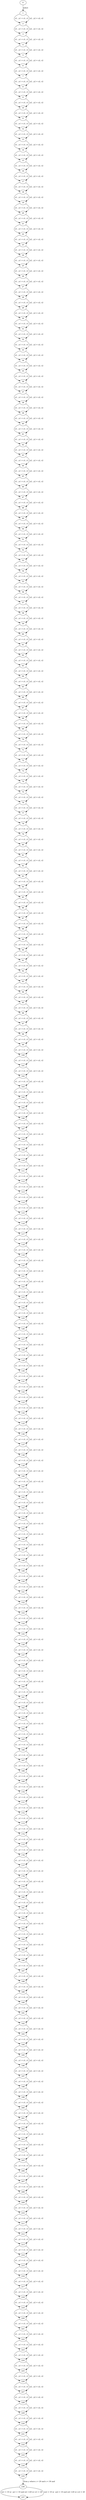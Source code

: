 digraph g{0;
1;
2;
3;
4;
5;
6;
7;
8;
9;
10;
11;
12;
13;
14;
15;
16;
17;
18;
19;
20;
21;
22;
23;
24;
25;
26;
27;
28;
29;
30;
31;
32;
33;
34;
35;
36;
37;
38;
39;
40;
41;
42;
43;
44;
45;
46;
47;
48;
49;
50;
51;
52;
53;
54;
55;
56;
57;
58;
59;
60;
61;
62;
63;
64;
65;
66;
67;
68;
69;
70;
71;
72;
73;
74;
75;
76;
77;
78;
79;
80;
81;
82;
83;
84;
85;
86;
87;
88;
89;
90;
91;
92;
93;
94;
95;
96;
97;
98;
99;
100;
101;
102;
103;
104;
105;
106;
107;
108;
109;
110;
111;
112;
113;
114;
115;
116;
117;
118;
119;
120;
121;
122;
123;
124;
125;
126;
127;
128;
129;
130;
131;
132;
133;
134;
135;
136;
137;
138;
139;
140;
141;
142;
143;
144;
145;
146;
147;
148;
149;
150;
151;
152;
153;
154;
155;
156;
157;
158;
159;
160;
161;
162;
163;
164;
165;
166;
167;
168;
169;
170;
171;
172;
173;
174;
175;
176;
177;
178;
179;
180;
181;
182;
183;
184;
185;
186;
187;
188;
189;
190;
191;
192;
193;
194;
195;
196;
197;
198;
199;
200;
201;
202;
203;
204;
205;
206;
207;
208;
209;
210;
211;
212;
213;
214;
215;
216;
217;
218;
219;
220;
221;
222;
223;
224;
225;
226;
227;
228;
229;
230;
231;
232;
233;
234;
235;
236;
237;
0 -> 1 [ label="select "];
1 -> 2 [ label=" x1 , y1 + z1, c1 "];
1 -> 2 [ label=" x2 , y2 + z2, c2 "];
2 -> 3 [ label=" x1 , y1 + z1, c1 "];
2 -> 3 [ label=" x2 , y2 + z2, c2 "];
3 -> 4 [ label=" x1 , y1 + z1, c1 "];
3 -> 4 [ label=" x2 , y2 + z2, c2 "];
4 -> 5 [ label=" x1 , y1 + z1, c1 "];
4 -> 5 [ label=" x2 , y2 + z2, c2 "];
5 -> 6 [ label=" x1 , y1 + z1, c1 "];
5 -> 6 [ label=" x2 , y2 + z2, c2 "];
6 -> 7 [ label=" x1 , y1 + z1, c1 "];
6 -> 7 [ label=" x2 , y2 + z2, c2 "];
7 -> 8 [ label=" x1 , y1 + z1, c1 "];
7 -> 8 [ label=" x2 , y2 + z2, c2 "];
8 -> 9 [ label=" x1 , y1 + z1, c1 "];
8 -> 9 [ label=" x2 , y2 + z2, c2 "];
9 -> 10 [ label=" x1 , y1 + z1, c1 "];
9 -> 10 [ label=" x2 , y2 + z2, c2 "];
10 -> 11 [ label=" x1 , y1 + z1, c1 "];
10 -> 11 [ label=" x2 , y2 + z2, c2 "];
11 -> 12 [ label=" x1 , y1 + z1, c1 "];
11 -> 12 [ label=" x2 , y2 + z2, c2 "];
12 -> 13 [ label=" x1 , y1 + z1, c1 "];
12 -> 13 [ label=" x2 , y2 + z2, c2 "];
13 -> 14 [ label=" x1 , y1 + z1, c1 "];
13 -> 14 [ label=" x2 , y2 + z2, c2 "];
14 -> 15 [ label=" x1 , y1 + z1, c1 "];
14 -> 15 [ label=" x2 , y2 + z2, c2 "];
15 -> 16 [ label=" x1 , y1 + z1, c1 "];
15 -> 16 [ label=" x2 , y2 + z2, c2 "];
16 -> 17 [ label=" x1 , y1 + z1, c1 "];
16 -> 17 [ label=" x2 , y2 + z2, c2 "];
17 -> 18 [ label=" x1 , y1 + z1, c1 "];
17 -> 18 [ label=" x2 , y2 + z2, c2 "];
18 -> 19 [ label=" x1 , y1 + z1, c1 "];
18 -> 19 [ label=" x2 , y2 + z2, c2 "];
19 -> 20 [ label=" x1 , y1 + z1, c1 "];
19 -> 20 [ label=" x2 , y2 + z2, c2 "];
20 -> 21 [ label=" x1 , y1 + z1, c1 "];
20 -> 21 [ label=" x2 , y2 + z2, c2 "];
21 -> 22 [ label=" x1 , y1 + z1, c1 "];
21 -> 22 [ label=" x2 , y2 + z2, c2 "];
22 -> 23 [ label=" x1 , y1 + z1, c1 "];
22 -> 23 [ label=" x2 , y2 + z2, c2 "];
23 -> 24 [ label=" x1 , y1 + z1, c1 "];
23 -> 24 [ label=" x2 , y2 + z2, c2 "];
24 -> 25 [ label=" x1 , y1 + z1, c1 "];
24 -> 25 [ label=" x2 , y2 + z2, c2 "];
25 -> 26 [ label=" x1 , y1 + z1, c1 "];
25 -> 26 [ label=" x2 , y2 + z2, c2 "];
26 -> 27 [ label=" x1 , y1 + z1, c1 "];
26 -> 27 [ label=" x2 , y2 + z2, c2 "];
27 -> 28 [ label=" x1 , y1 + z1, c1 "];
27 -> 28 [ label=" x2 , y2 + z2, c2 "];
28 -> 29 [ label=" x1 , y1 + z1, c1 "];
28 -> 29 [ label=" x2 , y2 + z2, c2 "];
29 -> 30 [ label=" x1 , y1 + z1, c1 "];
29 -> 30 [ label=" x2 , y2 + z2, c2 "];
30 -> 31 [ label=" x1 , y1 + z1, c1 "];
30 -> 31 [ label=" x2 , y2 + z2, c2 "];
31 -> 32 [ label=" x1 , y1 + z1, c1 "];
31 -> 32 [ label=" x2 , y2 + z2, c2 "];
32 -> 33 [ label=" x1 , y1 + z1, c1 "];
32 -> 33 [ label=" x2 , y2 + z2, c2 "];
33 -> 34 [ label=" x1 , y1 + z1, c1 "];
33 -> 34 [ label=" x2 , y2 + z2, c2 "];
34 -> 35 [ label=" x1 , y1 + z1, c1 "];
34 -> 35 [ label=" x2 , y2 + z2, c2 "];
35 -> 36 [ label=" x1 , y1 + z1, c1 "];
35 -> 36 [ label=" x2 , y2 + z2, c2 "];
36 -> 37 [ label=" x1 , y1 + z1, c1 "];
36 -> 37 [ label=" x2 , y2 + z2, c2 "];
37 -> 38 [ label=" x1 , y1 + z1, c1 "];
37 -> 38 [ label=" x2 , y2 + z2, c2 "];
38 -> 39 [ label=" x1 , y1 + z1, c1 "];
38 -> 39 [ label=" x2 , y2 + z2, c2 "];
39 -> 40 [ label=" x1 , y1 + z1, c1 "];
39 -> 40 [ label=" x2 , y2 + z2, c2 "];
40 -> 41 [ label=" x1 , y1 + z1, c1 "];
40 -> 41 [ label=" x2 , y2 + z2, c2 "];
41 -> 42 [ label=" x1 , y1 + z1, c1 "];
41 -> 42 [ label=" x2 , y2 + z2, c2 "];
42 -> 43 [ label=" x1 , y1 + z1, c1 "];
42 -> 43 [ label=" x2 , y2 + z2, c2 "];
43 -> 44 [ label=" x1 , y1 + z1, c1 "];
43 -> 44 [ label=" x2 , y2 + z2, c2 "];
44 -> 45 [ label=" x1 , y1 + z1, c1 "];
44 -> 45 [ label=" x2 , y2 + z2, c2 "];
45 -> 46 [ label=" x1 , y1 + z1, c1 "];
45 -> 46 [ label=" x2 , y2 + z2, c2 "];
46 -> 47 [ label=" x1 , y1 + z1, c1 "];
46 -> 47 [ label=" x2 , y2 + z2, c2 "];
47 -> 48 [ label=" x1 , y1 + z1, c1 "];
47 -> 48 [ label=" x2 , y2 + z2, c2 "];
48 -> 49 [ label=" x1 , y1 + z1, c1 "];
48 -> 49 [ label=" x2 , y2 + z2, c2 "];
49 -> 50 [ label=" x1 , y1 + z1, c1 "];
49 -> 50 [ label=" x2 , y2 + z2, c2 "];
50 -> 51 [ label=" x1 , y1 + z1, c1 "];
50 -> 51 [ label=" x2 , y2 + z2, c2 "];
51 -> 52 [ label=" x1 , y1 + z1, c1 "];
51 -> 52 [ label=" x2 , y2 + z2, c2 "];
52 -> 53 [ label=" x1 , y1 + z1, c1 "];
52 -> 53 [ label=" x2 , y2 + z2, c2 "];
53 -> 54 [ label=" x1 , y1 + z1, c1 "];
53 -> 54 [ label=" x2 , y2 + z2, c2 "];
54 -> 55 [ label=" x1 , y1 + z1, c1 "];
54 -> 55 [ label=" x2 , y2 + z2, c2 "];
55 -> 56 [ label=" x1 , y1 + z1, c1 "];
55 -> 56 [ label=" x2 , y2 + z2, c2 "];
56 -> 57 [ label=" x1 , y1 + z1, c1 "];
56 -> 57 [ label=" x2 , y2 + z2, c2 "];
57 -> 58 [ label=" x1 , y1 + z1, c1 "];
57 -> 58 [ label=" x2 , y2 + z2, c2 "];
58 -> 59 [ label=" x1 , y1 + z1, c1 "];
58 -> 59 [ label=" x2 , y2 + z2, c2 "];
59 -> 60 [ label=" x1 , y1 + z1, c1 "];
59 -> 60 [ label=" x2 , y2 + z2, c2 "];
60 -> 61 [ label=" x1 , y1 + z1, c1 "];
60 -> 61 [ label=" x2 , y2 + z2, c2 "];
61 -> 62 [ label=" x1 , y1 + z1, c1 "];
61 -> 62 [ label=" x2 , y2 + z2, c2 "];
62 -> 63 [ label=" x1 , y1 + z1, c1 "];
62 -> 63 [ label=" x2 , y2 + z2, c2 "];
63 -> 64 [ label=" x1 , y1 + z1, c1 "];
63 -> 64 [ label=" x2 , y2 + z2, c2 "];
64 -> 65 [ label=" x1 , y1 + z1, c1 "];
64 -> 65 [ label=" x2 , y2 + z2, c2 "];
65 -> 66 [ label=" x1 , y1 + z1, c1 "];
65 -> 66 [ label=" x2 , y2 + z2, c2 "];
66 -> 67 [ label=" x1 , y1 + z1, c1 "];
66 -> 67 [ label=" x2 , y2 + z2, c2 "];
67 -> 68 [ label=" x1 , y1 + z1, c1 "];
67 -> 68 [ label=" x2 , y2 + z2, c2 "];
68 -> 69 [ label=" x1 , y1 + z1, c1 "];
68 -> 69 [ label=" x2 , y2 + z2, c2 "];
69 -> 70 [ label=" x1 , y1 + z1, c1 "];
69 -> 70 [ label=" x2 , y2 + z2, c2 "];
70 -> 71 [ label=" x1 , y1 + z1, c1 "];
70 -> 71 [ label=" x2 , y2 + z2, c2 "];
71 -> 72 [ label=" x1 , y1 + z1, c1 "];
71 -> 72 [ label=" x2 , y2 + z2, c2 "];
72 -> 73 [ label=" x1 , y1 + z1, c1 "];
72 -> 73 [ label=" x2 , y2 + z2, c2 "];
73 -> 74 [ label=" x1 , y1 + z1, c1 "];
73 -> 74 [ label=" x2 , y2 + z2, c2 "];
74 -> 75 [ label=" x1 , y1 + z1, c1 "];
74 -> 75 [ label=" x2 , y2 + z2, c2 "];
75 -> 76 [ label=" x1 , y1 + z1, c1 "];
75 -> 76 [ label=" x2 , y2 + z2, c2 "];
76 -> 77 [ label=" x1 , y1 + z1, c1 "];
76 -> 77 [ label=" x2 , y2 + z2, c2 "];
77 -> 78 [ label=" x1 , y1 + z1, c1 "];
77 -> 78 [ label=" x2 , y2 + z2, c2 "];
78 -> 79 [ label=" x1 , y1 + z1, c1 "];
78 -> 79 [ label=" x2 , y2 + z2, c2 "];
79 -> 80 [ label=" x1 , y1 + z1, c1 "];
79 -> 80 [ label=" x2 , y2 + z2, c2 "];
80 -> 81 [ label=" x1 , y1 + z1, c1 "];
80 -> 81 [ label=" x2 , y2 + z2, c2 "];
81 -> 82 [ label=" x1 , y1 + z1, c1 "];
81 -> 82 [ label=" x2 , y2 + z2, c2 "];
82 -> 83 [ label=" x1 , y1 + z1, c1 "];
82 -> 83 [ label=" x2 , y2 + z2, c2 "];
83 -> 84 [ label=" x1 , y1 + z1, c1 "];
83 -> 84 [ label=" x2 , y2 + z2, c2 "];
84 -> 85 [ label=" x1 , y1 + z1, c1 "];
84 -> 85 [ label=" x2 , y2 + z2, c2 "];
85 -> 86 [ label=" x1 , y1 + z1, c1 "];
85 -> 86 [ label=" x2 , y2 + z2, c2 "];
86 -> 87 [ label=" x1 , y1 + z1, c1 "];
86 -> 87 [ label=" x2 , y2 + z2, c2 "];
87 -> 88 [ label=" x1 , y1 + z1, c1 "];
87 -> 88 [ label=" x2 , y2 + z2, c2 "];
88 -> 89 [ label=" x1 , y1 + z1, c1 "];
88 -> 89 [ label=" x2 , y2 + z2, c2 "];
89 -> 90 [ label=" x1 , y1 + z1, c1 "];
89 -> 90 [ label=" x2 , y2 + z2, c2 "];
90 -> 91 [ label=" x1 , y1 + z1, c1 "];
90 -> 91 [ label=" x2 , y2 + z2, c2 "];
91 -> 92 [ label=" x1 , y1 + z1, c1 "];
91 -> 92 [ label=" x2 , y2 + z2, c2 "];
92 -> 93 [ label=" x1 , y1 + z1, c1 "];
92 -> 93 [ label=" x2 , y2 + z2, c2 "];
93 -> 94 [ label=" x1 , y1 + z1, c1 "];
93 -> 94 [ label=" x2 , y2 + z2, c2 "];
94 -> 95 [ label=" x1 , y1 + z1, c1 "];
94 -> 95 [ label=" x2 , y2 + z2, c2 "];
95 -> 96 [ label=" x1 , y1 + z1, c1 "];
95 -> 96 [ label=" x2 , y2 + z2, c2 "];
96 -> 97 [ label=" x1 , y1 + z1, c1 "];
96 -> 97 [ label=" x2 , y2 + z2, c2 "];
97 -> 98 [ label=" x1 , y1 + z1, c1 "];
97 -> 98 [ label=" x2 , y2 + z2, c2 "];
98 -> 99 [ label=" x1 , y1 + z1, c1 "];
98 -> 99 [ label=" x2 , y2 + z2, c2 "];
99 -> 100 [ label=" x1 , y1 + z1, c1 "];
99 -> 100 [ label=" x2 , y2 + z2, c2 "];
100 -> 101 [ label=" x1 , y1 + z1, c1 "];
100 -> 101 [ label=" x2 , y2 + z2, c2 "];
101 -> 102 [ label=" x1 , y1 + z1, c1 "];
101 -> 102 [ label=" x2 , y2 + z2, c2 "];
102 -> 103 [ label=" x1 , y1 + z1, c1 "];
102 -> 103 [ label=" x2 , y2 + z2, c2 "];
103 -> 104 [ label=" x1 , y1 + z1, c1 "];
103 -> 104 [ label=" x2 , y2 + z2, c2 "];
104 -> 105 [ label=" x1 , y1 + z1, c1 "];
104 -> 105 [ label=" x2 , y2 + z2, c2 "];
105 -> 106 [ label=" x1 , y1 + z1, c1 "];
105 -> 106 [ label=" x2 , y2 + z2, c2 "];
106 -> 107 [ label=" x1 , y1 + z1, c1 "];
106 -> 107 [ label=" x2 , y2 + z2, c2 "];
107 -> 108 [ label=" x1 , y1 + z1, c1 "];
107 -> 108 [ label=" x2 , y2 + z2, c2 "];
108 -> 109 [ label=" x1 , y1 + z1, c1 "];
108 -> 109 [ label=" x2 , y2 + z2, c2 "];
109 -> 110 [ label=" x1 , y1 + z1, c1 "];
109 -> 110 [ label=" x2 , y2 + z2, c2 "];
110 -> 111 [ label=" x1 , y1 + z1, c1 "];
110 -> 111 [ label=" x2 , y2 + z2, c2 "];
111 -> 112 [ label=" x1 , y1 + z1, c1 "];
111 -> 112 [ label=" x2 , y2 + z2, c2 "];
112 -> 113 [ label=" x1 , y1 + z1, c1 "];
112 -> 113 [ label=" x2 , y2 + z2, c2 "];
113 -> 114 [ label=" x1 , y1 + z1, c1 "];
113 -> 114 [ label=" x2 , y2 + z2, c2 "];
114 -> 115 [ label=" x1 , y1 + z1, c1 "];
114 -> 115 [ label=" x2 , y2 + z2, c2 "];
115 -> 116 [ label=" x1 , y1 + z1, c1 "];
115 -> 116 [ label=" x2 , y2 + z2, c2 "];
116 -> 117 [ label=" x1 , y1 + z1, c1 "];
116 -> 117 [ label=" x2 , y2 + z2, c2 "];
117 -> 118 [ label=" x1 , y1 + z1, c1 "];
117 -> 118 [ label=" x2 , y2 + z2, c2 "];
118 -> 119 [ label=" x1 , y1 + z1, c1 "];
118 -> 119 [ label=" x2 , y2 + z2, c2 "];
119 -> 120 [ label=" x1 , y1 + z1, c1 "];
119 -> 120 [ label=" x2 , y2 + z2, c2 "];
120 -> 121 [ label=" x1 , y1 + z1, c1 "];
120 -> 121 [ label=" x2 , y2 + z2, c2 "];
121 -> 122 [ label=" x1 , y1 + z1, c1 "];
121 -> 122 [ label=" x2 , y2 + z2, c2 "];
122 -> 123 [ label=" x1 , y1 + z1, c1 "];
122 -> 123 [ label=" x2 , y2 + z2, c2 "];
123 -> 124 [ label=" x1 , y1 + z1, c1 "];
123 -> 124 [ label=" x2 , y2 + z2, c2 "];
124 -> 125 [ label=" x1 , y1 + z1, c1 "];
124 -> 125 [ label=" x2 , y2 + z2, c2 "];
125 -> 126 [ label=" x1 , y1 + z1, c1 "];
125 -> 126 [ label=" x2 , y2 + z2, c2 "];
126 -> 127 [ label=" x1 , y1 + z1, c1 "];
126 -> 127 [ label=" x2 , y2 + z2, c2 "];
127 -> 128 [ label=" x1 , y1 + z1, c1 "];
127 -> 128 [ label=" x2 , y2 + z2, c2 "];
128 -> 129 [ label=" x1 , y1 + z1, c1 "];
128 -> 129 [ label=" x2 , y2 + z2, c2 "];
129 -> 130 [ label=" x1 , y1 + z1, c1 "];
129 -> 130 [ label=" x2 , y2 + z2, c2 "];
130 -> 131 [ label=" x1 , y1 + z1, c1 "];
130 -> 131 [ label=" x2 , y2 + z2, c2 "];
131 -> 132 [ label=" x1 , y1 + z1, c1 "];
131 -> 132 [ label=" x2 , y2 + z2, c2 "];
132 -> 133 [ label=" x1 , y1 + z1, c1 "];
132 -> 133 [ label=" x2 , y2 + z2, c2 "];
133 -> 134 [ label=" x1 , y1 + z1, c1 "];
133 -> 134 [ label=" x2 , y2 + z2, c2 "];
134 -> 135 [ label=" x1 , y1 + z1, c1 "];
134 -> 135 [ label=" x2 , y2 + z2, c2 "];
135 -> 136 [ label=" x1 , y1 + z1, c1 "];
135 -> 136 [ label=" x2 , y2 + z2, c2 "];
136 -> 137 [ label=" x1 , y1 + z1, c1 "];
136 -> 137 [ label=" x2 , y2 + z2, c2 "];
137 -> 138 [ label=" x1 , y1 + z1, c1 "];
137 -> 138 [ label=" x2 , y2 + z2, c2 "];
138 -> 139 [ label=" x1 , y1 + z1, c1 "];
138 -> 139 [ label=" x2 , y2 + z2, c2 "];
139 -> 140 [ label=" x1 , y1 + z1, c1 "];
139 -> 140 [ label=" x2 , y2 + z2, c2 "];
140 -> 141 [ label=" x1 , y1 + z1, c1 "];
140 -> 141 [ label=" x2 , y2 + z2, c2 "];
141 -> 142 [ label=" x1 , y1 + z1, c1 "];
141 -> 142 [ label=" x2 , y2 + z2, c2 "];
142 -> 143 [ label=" x1 , y1 + z1, c1 "];
142 -> 143 [ label=" x2 , y2 + z2, c2 "];
143 -> 144 [ label=" x1 , y1 + z1, c1 "];
143 -> 144 [ label=" x2 , y2 + z2, c2 "];
144 -> 145 [ label=" x1 , y1 + z1, c1 "];
144 -> 145 [ label=" x2 , y2 + z2, c2 "];
145 -> 146 [ label=" x1 , y1 + z1, c1 "];
145 -> 146 [ label=" x2 , y2 + z2, c2 "];
146 -> 147 [ label=" x1 , y1 + z1, c1 "];
146 -> 147 [ label=" x2 , y2 + z2, c2 "];
147 -> 148 [ label=" x1 , y1 + z1, c1 "];
147 -> 148 [ label=" x2 , y2 + z2, c2 "];
148 -> 149 [ label=" x1 , y1 + z1, c1 "];
148 -> 149 [ label=" x2 , y2 + z2, c2 "];
149 -> 150 [ label=" x1 , y1 + z1, c1 "];
149 -> 150 [ label=" x2 , y2 + z2, c2 "];
150 -> 151 [ label=" x1 , y1 + z1, c1 "];
150 -> 151 [ label=" x2 , y2 + z2, c2 "];
151 -> 152 [ label=" x1 , y1 + z1, c1 "];
151 -> 152 [ label=" x2 , y2 + z2, c2 "];
152 -> 153 [ label=" x1 , y1 + z1, c1 "];
152 -> 153 [ label=" x2 , y2 + z2, c2 "];
153 -> 154 [ label=" x1 , y1 + z1, c1 "];
153 -> 154 [ label=" x2 , y2 + z2, c2 "];
154 -> 155 [ label=" x1 , y1 + z1, c1 "];
154 -> 155 [ label=" x2 , y2 + z2, c2 "];
155 -> 156 [ label=" x1 , y1 + z1, c1 "];
155 -> 156 [ label=" x2 , y2 + z2, c2 "];
156 -> 157 [ label=" x1 , y1 + z1, c1 "];
156 -> 157 [ label=" x2 , y2 + z2, c2 "];
157 -> 158 [ label=" x1 , y1 + z1, c1 "];
157 -> 158 [ label=" x2 , y2 + z2, c2 "];
158 -> 159 [ label=" x1 , y1 + z1, c1 "];
158 -> 159 [ label=" x2 , y2 + z2, c2 "];
159 -> 160 [ label=" x1 , y1 + z1, c1 "];
159 -> 160 [ label=" x2 , y2 + z2, c2 "];
160 -> 161 [ label=" x1 , y1 + z1, c1 "];
160 -> 161 [ label=" x2 , y2 + z2, c2 "];
161 -> 162 [ label=" x1 , y1 + z1, c1 "];
161 -> 162 [ label=" x2 , y2 + z2, c2 "];
162 -> 163 [ label=" x1 , y1 + z1, c1 "];
162 -> 163 [ label=" x2 , y2 + z2, c2 "];
163 -> 164 [ label=" x1 , y1 + z1, c1 "];
163 -> 164 [ label=" x2 , y2 + z2, c2 "];
164 -> 165 [ label=" x1 , y1 + z1, c1 "];
164 -> 165 [ label=" x2 , y2 + z2, c2 "];
165 -> 166 [ label=" x1 , y1 + z1, c1 "];
165 -> 166 [ label=" x2 , y2 + z2, c2 "];
166 -> 167 [ label=" x1 , y1 + z1, c1 "];
166 -> 167 [ label=" x2 , y2 + z2, c2 "];
167 -> 168 [ label=" x1 , y1 + z1, c1 "];
167 -> 168 [ label=" x2 , y2 + z2, c2 "];
168 -> 169 [ label=" x1 , y1 + z1, c1 "];
168 -> 169 [ label=" x2 , y2 + z2, c2 "];
169 -> 170 [ label=" x1 , y1 + z1, c1 "];
169 -> 170 [ label=" x2 , y2 + z2, c2 "];
170 -> 171 [ label=" x1 , y1 + z1, c1 "];
170 -> 171 [ label=" x2 , y2 + z2, c2 "];
171 -> 172 [ label=" x1 , y1 + z1, c1 "];
171 -> 172 [ label=" x2 , y2 + z2, c2 "];
172 -> 173 [ label=" x1 , y1 + z1, c1 "];
172 -> 173 [ label=" x2 , y2 + z2, c2 "];
173 -> 174 [ label=" x1 , y1 + z1, c1 "];
173 -> 174 [ label=" x2 , y2 + z2, c2 "];
174 -> 175 [ label=" x1 , y1 + z1, c1 "];
174 -> 175 [ label=" x2 , y2 + z2, c2 "];
175 -> 176 [ label=" x1 , y1 + z1, c1 "];
175 -> 176 [ label=" x2 , y2 + z2, c2 "];
176 -> 177 [ label=" x1 , y1 + z1, c1 "];
176 -> 177 [ label=" x2 , y2 + z2, c2 "];
177 -> 178 [ label=" x1 , y1 + z1, c1 "];
177 -> 178 [ label=" x2 , y2 + z2, c2 "];
178 -> 179 [ label=" x1 , y1 + z1, c1 "];
178 -> 179 [ label=" x2 , y2 + z2, c2 "];
179 -> 180 [ label=" x1 , y1 + z1, c1 "];
179 -> 180 [ label=" x2 , y2 + z2, c2 "];
180 -> 181 [ label=" x1 , y1 + z1, c1 "];
180 -> 181 [ label=" x2 , y2 + z2, c2 "];
181 -> 182 [ label=" x1 , y1 + z1, c1 "];
181 -> 182 [ label=" x2 , y2 + z2, c2 "];
182 -> 183 [ label=" x1 , y1 + z1, c1 "];
182 -> 183 [ label=" x2 , y2 + z2, c2 "];
183 -> 184 [ label=" x1 , y1 + z1, c1 "];
183 -> 184 [ label=" x2 , y2 + z2, c2 "];
184 -> 185 [ label=" x1 , y1 + z1, c1 "];
184 -> 185 [ label=" x2 , y2 + z2, c2 "];
185 -> 186 [ label=" x1 , y1 + z1, c1 "];
185 -> 186 [ label=" x2 , y2 + z2, c2 "];
186 -> 187 [ label=" x1 , y1 + z1, c1 "];
186 -> 187 [ label=" x2 , y2 + z2, c2 "];
187 -> 188 [ label=" x1 , y1 + z1, c1 "];
187 -> 188 [ label=" x2 , y2 + z2, c2 "];
188 -> 189 [ label=" x1 , y1 + z1, c1 "];
188 -> 189 [ label=" x2 , y2 + z2, c2 "];
189 -> 190 [ label=" x1 , y1 + z1, c1 "];
189 -> 190 [ label=" x2 , y2 + z2, c2 "];
190 -> 191 [ label=" x1 , y1 + z1, c1 "];
190 -> 191 [ label=" x2 , y2 + z2, c2 "];
191 -> 192 [ label=" x1 , y1 + z1, c1 "];
191 -> 192 [ label=" x2 , y2 + z2, c2 "];
192 -> 193 [ label=" x1 , y1 + z1, c1 "];
192 -> 193 [ label=" x2 , y2 + z2, c2 "];
193 -> 194 [ label=" x1 , y1 + z1, c1 "];
193 -> 194 [ label=" x2 , y2 + z2, c2 "];
194 -> 195 [ label=" x1 , y1 + z1, c1 "];
194 -> 195 [ label=" x2 , y2 + z2, c2 "];
195 -> 196 [ label=" x1 , y1 + z1, c1 "];
195 -> 196 [ label=" x2 , y2 + z2, c2 "];
196 -> 197 [ label=" x1 , y1 + z1, c1 "];
196 -> 197 [ label=" x2 , y2 + z2, c2 "];
197 -> 198 [ label=" x1 , y1 + z1, c1 "];
197 -> 198 [ label=" x2 , y2 + z2, c2 "];
198 -> 199 [ label=" x1 , y1 + z1, c1 "];
198 -> 199 [ label=" x2 , y2 + z2, c2 "];
199 -> 200 [ label=" x1 , y1 + z1, c1 "];
199 -> 200 [ label=" x2 , y2 + z2, c2 "];
200 -> 201 [ label=" x1 , y1 + z1, c1 "];
200 -> 201 [ label=" x2 , y2 + z2, c2 "];
201 -> 202 [ label=" x1 , y1 + z1, c1 "];
201 -> 202 [ label=" x2 , y2 + z2, c2 "];
202 -> 203 [ label=" x1 , y1 + z1, c1 "];
202 -> 203 [ label=" x2 , y2 + z2, c2 "];
203 -> 204 [ label=" x1 , y1 + z1, c1 "];
203 -> 204 [ label=" x2 , y2 + z2, c2 "];
204 -> 205 [ label=" x1 , y1 + z1, c1 "];
204 -> 205 [ label=" x2 , y2 + z2, c2 "];
205 -> 206 [ label=" x1 , y1 + z1, c1 "];
205 -> 206 [ label=" x2 , y2 + z2, c2 "];
206 -> 207 [ label=" x1 , y1 + z1, c1 "];
206 -> 207 [ label=" x2 , y2 + z2, c2 "];
207 -> 208 [ label=" x1 , y1 + z1, c1 "];
207 -> 208 [ label=" x2 , y2 + z2, c2 "];
208 -> 209 [ label=" x1 , y1 + z1, c1 "];
208 -> 209 [ label=" x2 , y2 + z2, c2 "];
209 -> 210 [ label=" x1 , y1 + z1, c1 "];
209 -> 210 [ label=" x2 , y2 + z2, c2 "];
210 -> 211 [ label=" x1 , y1 + z1, c1 "];
210 -> 211 [ label=" x2 , y2 + z2, c2 "];
211 -> 212 [ label=" x1 , y1 + z1, c1 "];
211 -> 212 [ label=" x2 , y2 + z2, c2 "];
212 -> 213 [ label=" x1 , y1 + z1, c1 "];
212 -> 213 [ label=" x2 , y2 + z2, c2 "];
213 -> 214 [ label=" x1 , y1 + z1, c1 "];
213 -> 214 [ label=" x2 , y2 + z2, c2 "];
214 -> 215 [ label=" x1 , y1 + z1, c1 "];
214 -> 215 [ label=" x2 , y2 + z2, c2 "];
215 -> 216 [ label=" x1 , y1 + z1, c1 "];
215 -> 216 [ label=" x2 , y2 + z2, c2 "];
216 -> 217 [ label=" x1 , y1 + z1, c1 "];
216 -> 217 [ label=" x2 , y2 + z2, c2 "];
217 -> 218 [ label=" x1 , y1 + z1, c1 "];
217 -> 218 [ label=" x2 , y2 + z2, c2 "];
218 -> 219 [ label=" x1 , y1 + z1, c1 "];
218 -> 219 [ label=" x2 , y2 + z2, c2 "];
219 -> 220 [ label=" x1 , y1 + z1, c1 "];
219 -> 220 [ label=" x2 , y2 + z2, c2 "];
220 -> 221 [ label=" x1 , y1 + z1, c1 "];
220 -> 221 [ label=" x2 , y2 + z2, c2 "];
221 -> 222 [ label=" x1 , y1 + z1, c1 "];
221 -> 222 [ label=" x2 , y2 + z2, c2 "];
222 -> 223 [ label=" x1 , y1 + z1, c1 "];
222 -> 223 [ label=" x2 , y2 + z2, c2 "];
223 -> 224 [ label=" x1 , y1 + z1, c1 "];
223 -> 224 [ label=" x2 , y2 + z2, c2 "];
224 -> 225 [ label=" x1 , y1 + z1, c1 "];
224 -> 225 [ label=" x2 , y2 + z2, c2 "];
225 -> 226 [ label=" x1 , y1 + z1, c1 "];
225 -> 226 [ label=" x2 , y2 + z2, c2 "];
226 -> 227 [ label=" x1 , y1 + z1, c1 "];
226 -> 227 [ label=" x2 , y2 + z2, c2 "];
227 -> 228 [ label=" x1 , y1 + z1, c1 "];
227 -> 228 [ label=" x2 , y2 + z2, c2 "];
228 -> 229 [ label=" x1 , y1 + z1, c1 "];
228 -> 229 [ label=" x2 , y2 + z2, c2 "];
229 -> 230 [ label=" x1 , y1 + z1, c1 "];
229 -> 230 [ label=" x2 , y2 + z2, c2 "];
230 -> 231 [ label=" x1 , y1 + z1, c1 "];
230 -> 231 [ label=" x2 , y2 + z2, c2 "];
231 -> 232 [ label=" x1 , y1 + z1, c1 "];
231 -> 232 [ label=" x2 , y2 + z2, c2 "];
232 -> 233 [ label=" x1 , y1 + z1, c1 "];
232 -> 233 [ label=" x2 , y2 + z2, c2 "];
233 -> 234 [ label=" x1 , y1 + z1, c1 "];
233 -> 234 [ label=" x2 , y2 + z2, c2 "];
234 -> 235 [ label=" x1 , y1 + z1, c1 "];
234 -> 235 [ label=" x2 , y2 + z2, c2 "];
235 -> 236 [ label=" from y where z > 20 and x < 30 and"];
236 -> 237 [ label=" xx1 < 10 or  yy1 > 10 and zz1 <20 or cc1 > 20 "];
236 -> 237 [ label=" xx2 < 10 or  yy2 > 10 and zz2 <20 or cc2 > 20 "];
}